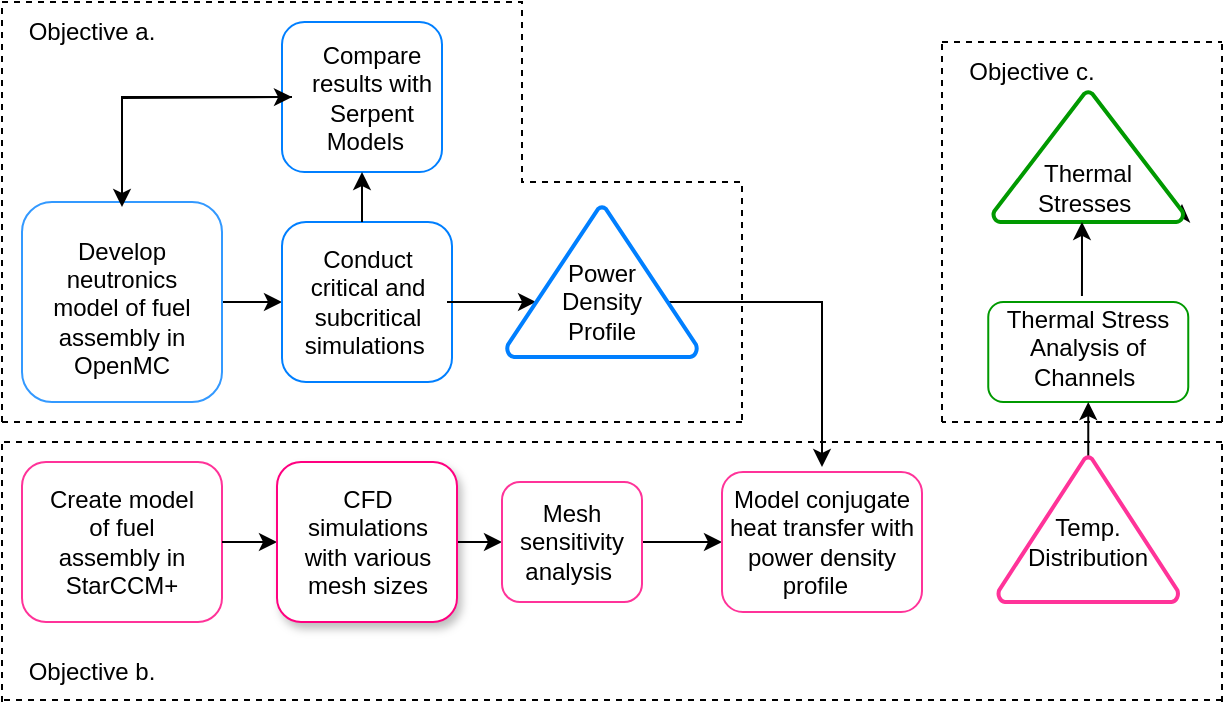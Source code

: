 <mxfile version="22.1.0" type="github" pages="2">
  <diagram id="C5RBs43oDa-KdzZeNtuy" name="Page-1">
    <mxGraphModel dx="1224" dy="667" grid="1" gridSize="10" guides="1" tooltips="1" connect="1" arrows="1" fold="1" page="1" pageScale="1" pageWidth="827" pageHeight="1169" background="#ffffff" math="0" shadow="0">
      <root>
        <mxCell id="WIyWlLk6GJQsqaUBKTNV-0" />
        <mxCell id="WIyWlLk6GJQsqaUBKTNV-1" parent="WIyWlLk6GJQsqaUBKTNV-0" />
        <mxCell id="Z9Y1hI53fmn24tdf_6Bv-107" value="" style="rounded=1;whiteSpace=wrap;html=1;strokeColor=#009900;" parent="WIyWlLk6GJQsqaUBKTNV-1" vertex="1">
          <mxGeometry x="563.13" y="210" width="100" height="50" as="geometry" />
        </mxCell>
        <mxCell id="Z9Y1hI53fmn24tdf_6Bv-59" style="edgeStyle=orthogonalEdgeStyle;rounded=0;orthogonalLoop=1;jettySize=auto;html=1;exitX=1;exitY=0.5;exitDx=0;exitDy=0;entryX=0;entryY=0.5;entryDx=0;entryDy=0;" parent="WIyWlLk6GJQsqaUBKTNV-1" source="Z9Y1hI53fmn24tdf_6Bv-1" target="Z9Y1hI53fmn24tdf_6Bv-28" edge="1">
          <mxGeometry relative="1" as="geometry" />
        </mxCell>
        <mxCell id="Z9Y1hI53fmn24tdf_6Bv-1" value="" style="rounded=1;whiteSpace=wrap;html=1;strokeColor=#3399FF;" parent="WIyWlLk6GJQsqaUBKTNV-1" vertex="1">
          <mxGeometry x="80" y="160" width="100" height="100" as="geometry" />
        </mxCell>
        <mxCell id="Z9Y1hI53fmn24tdf_6Bv-5" value="Develop neutronics model of fuel assembly in OpenMC" style="text;html=1;strokeColor=none;fillColor=none;align=center;verticalAlign=middle;whiteSpace=wrap;rounded=0;" parent="WIyWlLk6GJQsqaUBKTNV-1" vertex="1">
          <mxGeometry x="90" y="162.5" width="80" height="100" as="geometry" />
        </mxCell>
        <mxCell id="Z9Y1hI53fmn24tdf_6Bv-11" value="" style="rounded=1;whiteSpace=wrap;html=1;strokeColor=#FF3399;" parent="WIyWlLk6GJQsqaUBKTNV-1" vertex="1">
          <mxGeometry x="80" y="290" width="100" height="80" as="geometry" />
        </mxCell>
        <mxCell id="Z9Y1hI53fmn24tdf_6Bv-77" style="edgeStyle=orthogonalEdgeStyle;rounded=0;orthogonalLoop=1;jettySize=auto;html=1;exitX=1;exitY=0.5;exitDx=0;exitDy=0;entryX=0;entryY=0.5;entryDx=0;entryDy=0;" parent="WIyWlLk6GJQsqaUBKTNV-1" source="Z9Y1hI53fmn24tdf_6Bv-11" target="Z9Y1hI53fmn24tdf_6Bv-17" edge="1">
          <mxGeometry relative="1" as="geometry" />
        </mxCell>
        <mxCell id="Z9Y1hI53fmn24tdf_6Bv-12" value="Create model of fuel assembly in StarCCM+" style="text;html=1;strokeColor=none;fillColor=none;align=center;verticalAlign=middle;whiteSpace=wrap;rounded=0;" parent="WIyWlLk6GJQsqaUBKTNV-1" vertex="1">
          <mxGeometry x="90" y="290" width="80" height="80" as="geometry" />
        </mxCell>
        <mxCell id="Z9Y1hI53fmn24tdf_6Bv-78" style="edgeStyle=orthogonalEdgeStyle;rounded=0;orthogonalLoop=1;jettySize=auto;html=1;exitX=1;exitY=0.5;exitDx=0;exitDy=0;entryX=0;entryY=0.5;entryDx=0;entryDy=0;" parent="WIyWlLk6GJQsqaUBKTNV-1" source="Z9Y1hI53fmn24tdf_6Bv-17" target="Z9Y1hI53fmn24tdf_6Bv-20" edge="1">
          <mxGeometry relative="1" as="geometry" />
        </mxCell>
        <mxCell id="Z9Y1hI53fmn24tdf_6Bv-17" value="" style="rounded=1;whiteSpace=wrap;html=1;strokeColor=#FF0080;shadow=1;" parent="WIyWlLk6GJQsqaUBKTNV-1" vertex="1">
          <mxGeometry x="207.5" y="290" width="90" height="80" as="geometry" />
        </mxCell>
        <mxCell id="Z9Y1hI53fmn24tdf_6Bv-18" value="CFD simulations with various mesh sizes" style="text;html=1;strokeColor=none;fillColor=none;align=center;verticalAlign=middle;whiteSpace=wrap;rounded=0;" parent="WIyWlLk6GJQsqaUBKTNV-1" vertex="1">
          <mxGeometry x="212.5" y="290" width="80" height="80" as="geometry" />
        </mxCell>
        <mxCell id="Z9Y1hI53fmn24tdf_6Bv-70" style="edgeStyle=orthogonalEdgeStyle;rounded=0;orthogonalLoop=1;jettySize=auto;html=1;exitX=1;exitY=0.5;exitDx=0;exitDy=0;entryX=0;entryY=0.5;entryDx=0;entryDy=0;" parent="WIyWlLk6GJQsqaUBKTNV-1" source="Z9Y1hI53fmn24tdf_6Bv-20" target="Z9Y1hI53fmn24tdf_6Bv-67" edge="1">
          <mxGeometry relative="1" as="geometry">
            <mxPoint x="410" y="330.0" as="targetPoint" />
          </mxGeometry>
        </mxCell>
        <mxCell id="Z9Y1hI53fmn24tdf_6Bv-20" value="" style="rounded=1;whiteSpace=wrap;html=1;strokeColor=#FF3399;" parent="WIyWlLk6GJQsqaUBKTNV-1" vertex="1">
          <mxGeometry x="320" y="300" width="70" height="60" as="geometry" />
        </mxCell>
        <mxCell id="Z9Y1hI53fmn24tdf_6Bv-21" value="Mesh sensitivity analysis&amp;nbsp;" style="text;html=1;strokeColor=none;fillColor=none;align=center;verticalAlign=middle;whiteSpace=wrap;rounded=0;" parent="WIyWlLk6GJQsqaUBKTNV-1" vertex="1">
          <mxGeometry x="325" y="315" width="60" height="30" as="geometry" />
        </mxCell>
        <mxCell id="Z9Y1hI53fmn24tdf_6Bv-28" value="" style="rounded=1;whiteSpace=wrap;html=1;strokeColor=#007FFF;" parent="WIyWlLk6GJQsqaUBKTNV-1" vertex="1">
          <mxGeometry x="210" y="170" width="85" height="80" as="geometry" />
        </mxCell>
        <mxCell id="Z9Y1hI53fmn24tdf_6Bv-55" style="edgeStyle=orthogonalEdgeStyle;rounded=0;orthogonalLoop=1;jettySize=auto;html=1;exitX=1;exitY=0.5;exitDx=0;exitDy=0;entryX=0.153;entryY=0.633;entryDx=0;entryDy=0;entryPerimeter=0;" parent="WIyWlLk6GJQsqaUBKTNV-1" source="Z9Y1hI53fmn24tdf_6Bv-29" target="Z9Y1hI53fmn24tdf_6Bv-91" edge="1">
          <mxGeometry relative="1" as="geometry">
            <mxPoint x="325" y="210" as="targetPoint" />
          </mxGeometry>
        </mxCell>
        <mxCell id="Z9Y1hI53fmn24tdf_6Bv-29" value="Conduct critical and subcritical simulations&amp;nbsp;" style="text;html=1;strokeColor=none;fillColor=none;align=center;verticalAlign=middle;whiteSpace=wrap;rounded=0;" parent="WIyWlLk6GJQsqaUBKTNV-1" vertex="1">
          <mxGeometry x="212.5" y="160" width="80" height="100" as="geometry" />
        </mxCell>
        <mxCell id="Z9Y1hI53fmn24tdf_6Bv-31" value="" style="rounded=1;whiteSpace=wrap;html=1;strokeColor=#007FFF;" parent="WIyWlLk6GJQsqaUBKTNV-1" vertex="1">
          <mxGeometry x="210" y="70" width="80" height="75" as="geometry" />
        </mxCell>
        <mxCell id="Z9Y1hI53fmn24tdf_6Bv-39" style="edgeStyle=orthogonalEdgeStyle;rounded=0;orthogonalLoop=1;jettySize=auto;html=1;exitX=0;exitY=0.5;exitDx=0;exitDy=0;entryX=0.5;entryY=0;entryDx=0;entryDy=0;endArrow=classic;endFill=1;" parent="WIyWlLk6GJQsqaUBKTNV-1" source="Z9Y1hI53fmn24tdf_6Bv-32" target="Z9Y1hI53fmn24tdf_6Bv-5" edge="1">
          <mxGeometry relative="1" as="geometry" />
        </mxCell>
        <mxCell id="Z9Y1hI53fmn24tdf_6Bv-32" value="Compare results with Serpent Models &amp;nbsp;" style="text;html=1;strokeColor=none;fillColor=none;align=center;verticalAlign=middle;whiteSpace=wrap;rounded=0;" parent="WIyWlLk6GJQsqaUBKTNV-1" vertex="1">
          <mxGeometry x="215" y="95" width="80" height="25" as="geometry" />
        </mxCell>
        <mxCell id="Z9Y1hI53fmn24tdf_6Bv-42" value="" style="endArrow=classic;html=1;rounded=0;entryX=0;entryY=0.5;entryDx=0;entryDy=0;" parent="WIyWlLk6GJQsqaUBKTNV-1" target="Z9Y1hI53fmn24tdf_6Bv-32" edge="1">
          <mxGeometry width="50" height="50" relative="1" as="geometry">
            <mxPoint x="130" y="108" as="sourcePoint" />
            <mxPoint x="710" y="350" as="targetPoint" />
          </mxGeometry>
        </mxCell>
        <mxCell id="Z9Y1hI53fmn24tdf_6Bv-69" style="edgeStyle=orthogonalEdgeStyle;rounded=0;orthogonalLoop=1;jettySize=auto;html=1;exitX=0.847;exitY=0.633;exitDx=0;exitDy=0;entryX=0.5;entryY=0;entryDx=0;entryDy=0;exitPerimeter=0;" parent="WIyWlLk6GJQsqaUBKTNV-1" source="Z9Y1hI53fmn24tdf_6Bv-91" target="Z9Y1hI53fmn24tdf_6Bv-67" edge="1">
          <mxGeometry relative="1" as="geometry">
            <mxPoint x="490" y="209.833" as="targetPoint" />
            <mxPoint x="415" y="210" as="sourcePoint" />
          </mxGeometry>
        </mxCell>
        <mxCell id="Z9Y1hI53fmn24tdf_6Bv-63" value="" style="endArrow=classic;html=1;rounded=0;entryX=0.5;entryY=1;entryDx=0;entryDy=0;" parent="WIyWlLk6GJQsqaUBKTNV-1" target="Z9Y1hI53fmn24tdf_6Bv-31" edge="1">
          <mxGeometry width="50" height="50" relative="1" as="geometry">
            <mxPoint x="250" y="170" as="sourcePoint" />
            <mxPoint x="310" y="280" as="targetPoint" />
          </mxGeometry>
        </mxCell>
        <mxCell id="Z9Y1hI53fmn24tdf_6Bv-66" value="" style="rounded=1;whiteSpace=wrap;html=1;strokeColor=#FF3399;" parent="WIyWlLk6GJQsqaUBKTNV-1" vertex="1">
          <mxGeometry x="430" y="295" width="100" height="70" as="geometry" />
        </mxCell>
        <mxCell id="Z9Y1hI53fmn24tdf_6Bv-67" value="Model conjugate heat transfer with power density profile &amp;nbsp;" style="text;html=1;strokeColor=none;fillColor=none;align=center;verticalAlign=middle;whiteSpace=wrap;rounded=0;" parent="WIyWlLk6GJQsqaUBKTNV-1" vertex="1">
          <mxGeometry x="430" y="292.5" width="100" height="75" as="geometry" />
        </mxCell>
        <mxCell id="Z9Y1hI53fmn24tdf_6Bv-87" value="Thermal Stress Analysis of Channels&amp;nbsp;" style="text;html=1;strokeColor=none;fillColor=none;align=center;verticalAlign=middle;whiteSpace=wrap;rounded=0;" parent="WIyWlLk6GJQsqaUBKTNV-1" vertex="1">
          <mxGeometry x="568.13" y="212.5" width="90" height="40" as="geometry" />
        </mxCell>
        <mxCell id="Z9Y1hI53fmn24tdf_6Bv-91" value="" style="strokeWidth=2;html=1;shape=mxgraph.flowchart.extract_or_measurement;whiteSpace=wrap;strokeColor=#007FFF;" parent="WIyWlLk6GJQsqaUBKTNV-1" vertex="1">
          <mxGeometry x="322.5" y="162.5" width="95" height="75" as="geometry" />
        </mxCell>
        <mxCell id="Lfk1EKDxyvYJnuFkAklo-29" style="edgeStyle=orthogonalEdgeStyle;rounded=0;orthogonalLoop=1;jettySize=auto;html=1;exitX=0.5;exitY=0;exitDx=0;exitDy=0;exitPerimeter=0;entryX=0.5;entryY=1;entryDx=0;entryDy=0;" edge="1" parent="WIyWlLk6GJQsqaUBKTNV-1" source="Z9Y1hI53fmn24tdf_6Bv-92" target="Z9Y1hI53fmn24tdf_6Bv-107">
          <mxGeometry relative="1" as="geometry" />
        </mxCell>
        <mxCell id="Z9Y1hI53fmn24tdf_6Bv-92" value="" style="strokeWidth=2;html=1;shape=mxgraph.flowchart.extract_or_measurement;whiteSpace=wrap;strokeColor=#FF3399;" parent="WIyWlLk6GJQsqaUBKTNV-1" vertex="1">
          <mxGeometry x="568.13" y="287.5" width="90" height="72.5" as="geometry" />
        </mxCell>
        <mxCell id="Z9Y1hI53fmn24tdf_6Bv-53" value="Power Density Profile" style="text;html=1;strokeColor=none;fillColor=none;align=center;verticalAlign=middle;whiteSpace=wrap;rounded=0;" parent="WIyWlLk6GJQsqaUBKTNV-1" vertex="1">
          <mxGeometry x="340" y="195" width="60" height="30" as="geometry" />
        </mxCell>
        <mxCell id="Z9Y1hI53fmn24tdf_6Bv-73" value="Temp. Distribution" style="text;html=1;strokeColor=none;fillColor=none;align=center;verticalAlign=middle;whiteSpace=wrap;rounded=0;" parent="WIyWlLk6GJQsqaUBKTNV-1" vertex="1">
          <mxGeometry x="590.01" y="297.5" width="46.25" height="65" as="geometry" />
        </mxCell>
        <mxCell id="Lfk1EKDxyvYJnuFkAklo-28" style="edgeStyle=orthogonalEdgeStyle;rounded=0;orthogonalLoop=1;jettySize=auto;html=1;exitX=0.99;exitY=0.97;exitDx=0;exitDy=0;exitPerimeter=0;" edge="1" parent="WIyWlLk6GJQsqaUBKTNV-1" source="Z9Y1hI53fmn24tdf_6Bv-109">
          <mxGeometry relative="1" as="geometry">
            <mxPoint x="660" y="161" as="targetPoint" />
          </mxGeometry>
        </mxCell>
        <mxCell id="Z9Y1hI53fmn24tdf_6Bv-109" value="" style="strokeWidth=2;html=1;shape=mxgraph.flowchart.extract_or_measurement;whiteSpace=wrap;strokeColor=#009900;" parent="WIyWlLk6GJQsqaUBKTNV-1" vertex="1">
          <mxGeometry x="565.63" y="105" width="95" height="65" as="geometry" />
        </mxCell>
        <mxCell id="Z9Y1hI53fmn24tdf_6Bv-111" value="Thermal Stresses&amp;nbsp;" style="text;html=1;strokeColor=none;fillColor=none;align=center;verticalAlign=middle;whiteSpace=wrap;rounded=0;" parent="WIyWlLk6GJQsqaUBKTNV-1" vertex="1">
          <mxGeometry x="590.01" y="120" width="46.25" height="65" as="geometry" />
        </mxCell>
        <mxCell id="Lfk1EKDxyvYJnuFkAklo-9" value="" style="endArrow=none;dashed=1;html=1;rounded=0;" edge="1" parent="WIyWlLk6GJQsqaUBKTNV-1">
          <mxGeometry width="50" height="50" relative="1" as="geometry">
            <mxPoint x="70" y="60" as="sourcePoint" />
            <mxPoint x="440" y="270" as="targetPoint" />
            <Array as="points">
              <mxPoint x="330" y="60" />
              <mxPoint x="330" y="150" />
              <mxPoint x="410" y="150" />
              <mxPoint x="440" y="150" />
            </Array>
          </mxGeometry>
        </mxCell>
        <mxCell id="Lfk1EKDxyvYJnuFkAklo-10" value="" style="endArrow=none;dashed=1;html=1;rounded=0;" edge="1" parent="WIyWlLk6GJQsqaUBKTNV-1">
          <mxGeometry width="50" height="50" relative="1" as="geometry">
            <mxPoint x="70" y="270" as="sourcePoint" />
            <mxPoint x="70" y="60" as="targetPoint" />
          </mxGeometry>
        </mxCell>
        <mxCell id="Lfk1EKDxyvYJnuFkAklo-11" value="" style="endArrow=none;dashed=1;html=1;rounded=0;" edge="1" parent="WIyWlLk6GJQsqaUBKTNV-1">
          <mxGeometry width="50" height="50" relative="1" as="geometry">
            <mxPoint x="70" y="270" as="sourcePoint" />
            <mxPoint x="410" y="270" as="targetPoint" />
          </mxGeometry>
        </mxCell>
        <mxCell id="Lfk1EKDxyvYJnuFkAklo-13" value="" style="endArrow=none;dashed=1;html=1;rounded=0;" edge="1" parent="WIyWlLk6GJQsqaUBKTNV-1">
          <mxGeometry width="50" height="50" relative="1" as="geometry">
            <mxPoint x="440" y="270" as="sourcePoint" />
            <mxPoint x="410" y="270" as="targetPoint" />
          </mxGeometry>
        </mxCell>
        <mxCell id="Lfk1EKDxyvYJnuFkAklo-14" value="" style="endArrow=none;dashed=1;html=1;rounded=0;" edge="1" parent="WIyWlLk6GJQsqaUBKTNV-1">
          <mxGeometry width="50" height="50" relative="1" as="geometry">
            <mxPoint x="680" y="280" as="sourcePoint" />
            <mxPoint x="70" y="280" as="targetPoint" />
          </mxGeometry>
        </mxCell>
        <mxCell id="Lfk1EKDxyvYJnuFkAklo-17" value="" style="endArrow=none;dashed=1;html=1;rounded=0;exitX=0;exitY=1;exitDx=0;exitDy=0;" edge="1" parent="WIyWlLk6GJQsqaUBKTNV-1" source="Lfk1EKDxyvYJnuFkAklo-34">
          <mxGeometry width="50" height="50" relative="1" as="geometry">
            <mxPoint x="70" y="380" as="sourcePoint" />
            <mxPoint x="70" y="280" as="targetPoint" />
          </mxGeometry>
        </mxCell>
        <mxCell id="Lfk1EKDxyvYJnuFkAklo-18" value="" style="endArrow=none;dashed=1;html=1;rounded=0;" edge="1" parent="WIyWlLk6GJQsqaUBKTNV-1">
          <mxGeometry width="50" height="50" relative="1" as="geometry">
            <mxPoint x="680" y="409" as="sourcePoint" />
            <mxPoint x="70" y="409" as="targetPoint" />
          </mxGeometry>
        </mxCell>
        <mxCell id="Lfk1EKDxyvYJnuFkAklo-19" value="" style="endArrow=none;dashed=1;html=1;rounded=0;" edge="1" parent="WIyWlLk6GJQsqaUBKTNV-1">
          <mxGeometry width="50" height="50" relative="1" as="geometry">
            <mxPoint x="680" y="410" as="sourcePoint" />
            <mxPoint x="680" y="280" as="targetPoint" />
          </mxGeometry>
        </mxCell>
        <mxCell id="Lfk1EKDxyvYJnuFkAklo-20" value="" style="endArrow=none;dashed=1;html=1;rounded=0;" edge="1" parent="WIyWlLk6GJQsqaUBKTNV-1">
          <mxGeometry width="50" height="50" relative="1" as="geometry">
            <mxPoint x="540" y="80" as="sourcePoint" />
            <mxPoint x="680" y="80" as="targetPoint" />
          </mxGeometry>
        </mxCell>
        <mxCell id="Lfk1EKDxyvYJnuFkAklo-21" value="" style="endArrow=none;dashed=1;html=1;rounded=0;" edge="1" parent="WIyWlLk6GJQsqaUBKTNV-1">
          <mxGeometry width="50" height="50" relative="1" as="geometry">
            <mxPoint x="540" y="270" as="sourcePoint" />
            <mxPoint x="540" y="80" as="targetPoint" />
          </mxGeometry>
        </mxCell>
        <mxCell id="Lfk1EKDxyvYJnuFkAklo-26" value="" style="endArrow=none;dashed=1;html=1;rounded=0;" edge="1" parent="WIyWlLk6GJQsqaUBKTNV-1">
          <mxGeometry width="50" height="50" relative="1" as="geometry">
            <mxPoint x="680" y="270" as="sourcePoint" />
            <mxPoint x="540" y="270" as="targetPoint" />
          </mxGeometry>
        </mxCell>
        <mxCell id="Lfk1EKDxyvYJnuFkAklo-27" value="" style="endArrow=none;dashed=1;html=1;rounded=0;" edge="1" parent="WIyWlLk6GJQsqaUBKTNV-1">
          <mxGeometry width="50" height="50" relative="1" as="geometry">
            <mxPoint x="680" y="270" as="sourcePoint" />
            <mxPoint x="680" y="80" as="targetPoint" />
          </mxGeometry>
        </mxCell>
        <mxCell id="Lfk1EKDxyvYJnuFkAklo-31" value="" style="endArrow=classic;html=1;rounded=0;entryX=0.432;entryY=0.769;entryDx=0;entryDy=0;entryPerimeter=0;exitX=0.465;exitY=-0.137;exitDx=0;exitDy=0;exitPerimeter=0;" edge="1" parent="WIyWlLk6GJQsqaUBKTNV-1" source="Z9Y1hI53fmn24tdf_6Bv-87" target="Z9Y1hI53fmn24tdf_6Bv-111">
          <mxGeometry width="50" height="50" relative="1" as="geometry">
            <mxPoint x="390" y="330" as="sourcePoint" />
            <mxPoint x="440" y="280" as="targetPoint" />
            <Array as="points">
              <mxPoint x="610" y="190" />
            </Array>
          </mxGeometry>
        </mxCell>
        <mxCell id="Lfk1EKDxyvYJnuFkAklo-32" value="Objective a." style="text;html=1;strokeColor=none;fillColor=none;align=center;verticalAlign=middle;whiteSpace=wrap;rounded=0;" vertex="1" parent="WIyWlLk6GJQsqaUBKTNV-1">
          <mxGeometry x="70" y="60" width="90" height="30" as="geometry" />
        </mxCell>
        <mxCell id="Lfk1EKDxyvYJnuFkAklo-34" value="Objective b." style="text;html=1;strokeColor=none;fillColor=none;align=center;verticalAlign=middle;whiteSpace=wrap;rounded=0;" vertex="1" parent="WIyWlLk6GJQsqaUBKTNV-1">
          <mxGeometry x="70" y="380" width="90" height="30" as="geometry" />
        </mxCell>
        <mxCell id="Lfk1EKDxyvYJnuFkAklo-35" value="Objective c." style="text;html=1;strokeColor=none;fillColor=none;align=center;verticalAlign=middle;whiteSpace=wrap;rounded=0;" vertex="1" parent="WIyWlLk6GJQsqaUBKTNV-1">
          <mxGeometry x="540" y="80" width="90" height="30" as="geometry" />
        </mxCell>
      </root>
    </mxGraphModel>
  </diagram>
  <diagram id="NOyrkEfU4PUSc7_5bA3p" name="Page-2">
    <mxGraphModel dx="562" dy="381" grid="1" gridSize="10" guides="1" tooltips="1" connect="1" arrows="1" fold="1" page="1" pageScale="1" pageWidth="827" pageHeight="1169" math="0" shadow="0">
      <root>
        <mxCell id="0" />
        <mxCell id="1" parent="0" />
        <mxCell id="YzwpMrttZaMNBKbbcJQu-1" value="" style="rounded=1;whiteSpace=wrap;html=1;strokeColor=#009900;" vertex="1" parent="1">
          <mxGeometry x="536.25" y="145" width="100" height="55" as="geometry" />
        </mxCell>
        <mxCell id="YzwpMrttZaMNBKbbcJQu-2" style="edgeStyle=orthogonalEdgeStyle;rounded=0;orthogonalLoop=1;jettySize=auto;html=1;exitX=1;exitY=0.5;exitDx=0;exitDy=0;entryX=0;entryY=0.5;entryDx=0;entryDy=0;" edge="1" parent="1" source="YzwpMrttZaMNBKbbcJQu-3" target="YzwpMrttZaMNBKbbcJQu-14">
          <mxGeometry relative="1" as="geometry" />
        </mxCell>
        <mxCell id="YzwpMrttZaMNBKbbcJQu-3" value="" style="rounded=1;whiteSpace=wrap;html=1;strokeColor=#009900;" vertex="1" parent="1">
          <mxGeometry x="80" y="160" width="100" height="100" as="geometry" />
        </mxCell>
        <mxCell id="YzwpMrttZaMNBKbbcJQu-4" value="Develop neutronics model of fuel assembly in OpenMC" style="text;html=1;strokeColor=none;fillColor=none;align=center;verticalAlign=middle;whiteSpace=wrap;rounded=0;" vertex="1" parent="1">
          <mxGeometry x="90" y="160" width="80" height="100" as="geometry" />
        </mxCell>
        <mxCell id="YzwpMrttZaMNBKbbcJQu-5" value="" style="rounded=1;whiteSpace=wrap;html=1;strokeColor=#009900;" vertex="1" parent="1">
          <mxGeometry x="80" y="290" width="100" height="80" as="geometry" />
        </mxCell>
        <mxCell id="YzwpMrttZaMNBKbbcJQu-6" style="edgeStyle=orthogonalEdgeStyle;rounded=0;orthogonalLoop=1;jettySize=auto;html=1;exitX=1;exitY=0.5;exitDx=0;exitDy=0;entryX=0;entryY=0.5;entryDx=0;entryDy=0;" edge="1" parent="1" source="YzwpMrttZaMNBKbbcJQu-5" target="YzwpMrttZaMNBKbbcJQu-9">
          <mxGeometry relative="1" as="geometry" />
        </mxCell>
        <mxCell id="YzwpMrttZaMNBKbbcJQu-7" value="Create model of fuel assembly in StarCCM+" style="text;html=1;strokeColor=none;fillColor=none;align=center;verticalAlign=middle;whiteSpace=wrap;rounded=0;" vertex="1" parent="1">
          <mxGeometry x="90" y="290" width="80" height="80" as="geometry" />
        </mxCell>
        <mxCell id="YzwpMrttZaMNBKbbcJQu-8" style="edgeStyle=orthogonalEdgeStyle;rounded=0;orthogonalLoop=1;jettySize=auto;html=1;exitX=1;exitY=0.5;exitDx=0;exitDy=0;entryX=0;entryY=0.5;entryDx=0;entryDy=0;" edge="1" parent="1" source="YzwpMrttZaMNBKbbcJQu-9" target="YzwpMrttZaMNBKbbcJQu-12">
          <mxGeometry relative="1" as="geometry" />
        </mxCell>
        <mxCell id="YzwpMrttZaMNBKbbcJQu-9" value="" style="rounded=1;whiteSpace=wrap;html=1;strokeColor=#009900;" vertex="1" parent="1">
          <mxGeometry x="207.5" y="290" width="90" height="80" as="geometry" />
        </mxCell>
        <mxCell id="YzwpMrttZaMNBKbbcJQu-10" value="CFD simulations with various mesh sizes" style="text;html=1;strokeColor=none;fillColor=none;align=center;verticalAlign=middle;whiteSpace=wrap;rounded=0;" vertex="1" parent="1">
          <mxGeometry x="212.5" y="290" width="80" height="80" as="geometry" />
        </mxCell>
        <mxCell id="YzwpMrttZaMNBKbbcJQu-11" style="edgeStyle=orthogonalEdgeStyle;rounded=0;orthogonalLoop=1;jettySize=auto;html=1;exitX=1;exitY=0.5;exitDx=0;exitDy=0;entryX=0;entryY=0.5;entryDx=0;entryDy=0;" edge="1" parent="1" source="YzwpMrttZaMNBKbbcJQu-12" target="YzwpMrttZaMNBKbbcJQu-24">
          <mxGeometry relative="1" as="geometry">
            <mxPoint x="410" y="330.0" as="targetPoint" />
          </mxGeometry>
        </mxCell>
        <mxCell id="YzwpMrttZaMNBKbbcJQu-12" value="" style="rounded=1;whiteSpace=wrap;html=1;strokeColor=#009900;" vertex="1" parent="1">
          <mxGeometry x="320" y="300" width="70" height="60" as="geometry" />
        </mxCell>
        <mxCell id="YzwpMrttZaMNBKbbcJQu-13" value="Mesh sensitivity analysis&amp;nbsp;" style="text;html=1;strokeColor=none;fillColor=none;align=center;verticalAlign=middle;whiteSpace=wrap;rounded=0;" vertex="1" parent="1">
          <mxGeometry x="325" y="315" width="60" height="30" as="geometry" />
        </mxCell>
        <mxCell id="YzwpMrttZaMNBKbbcJQu-14" value="" style="rounded=1;whiteSpace=wrap;html=1;strokeColor=#009900;" vertex="1" parent="1">
          <mxGeometry x="210" y="170" width="85" height="80" as="geometry" />
        </mxCell>
        <mxCell id="YzwpMrttZaMNBKbbcJQu-15" style="edgeStyle=orthogonalEdgeStyle;rounded=0;orthogonalLoop=1;jettySize=auto;html=1;exitX=1;exitY=0.5;exitDx=0;exitDy=0;entryX=0.153;entryY=0.633;entryDx=0;entryDy=0;entryPerimeter=0;" edge="1" parent="1" source="YzwpMrttZaMNBKbbcJQu-16" target="YzwpMrttZaMNBKbbcJQu-26">
          <mxGeometry relative="1" as="geometry">
            <mxPoint x="325" y="210" as="targetPoint" />
          </mxGeometry>
        </mxCell>
        <mxCell id="YzwpMrttZaMNBKbbcJQu-16" value="Conduct critical and subcritical simulations&amp;nbsp;" style="text;html=1;strokeColor=none;fillColor=none;align=center;verticalAlign=middle;whiteSpace=wrap;rounded=0;" vertex="1" parent="1">
          <mxGeometry x="212.5" y="160" width="80" height="100" as="geometry" />
        </mxCell>
        <mxCell id="YzwpMrttZaMNBKbbcJQu-17" value="" style="rounded=1;whiteSpace=wrap;html=1;strokeColor=#009900;" vertex="1" parent="1">
          <mxGeometry x="210" y="70" width="80" height="75" as="geometry" />
        </mxCell>
        <mxCell id="YzwpMrttZaMNBKbbcJQu-18" style="edgeStyle=orthogonalEdgeStyle;rounded=0;orthogonalLoop=1;jettySize=auto;html=1;exitX=0;exitY=0.5;exitDx=0;exitDy=0;entryX=0.5;entryY=0;entryDx=0;entryDy=0;endArrow=classic;endFill=1;" edge="1" parent="1" source="YzwpMrttZaMNBKbbcJQu-19" target="YzwpMrttZaMNBKbbcJQu-4">
          <mxGeometry relative="1" as="geometry" />
        </mxCell>
        <mxCell id="YzwpMrttZaMNBKbbcJQu-19" value="Compare results with Serpent Models &amp;nbsp;" style="text;html=1;strokeColor=none;fillColor=none;align=center;verticalAlign=middle;whiteSpace=wrap;rounded=0;" vertex="1" parent="1">
          <mxGeometry x="210" y="95" width="80" height="25" as="geometry" />
        </mxCell>
        <mxCell id="YzwpMrttZaMNBKbbcJQu-20" value="" style="endArrow=classic;html=1;rounded=0;entryX=0;entryY=0.5;entryDx=0;entryDy=0;" edge="1" parent="1" target="YzwpMrttZaMNBKbbcJQu-19">
          <mxGeometry width="50" height="50" relative="1" as="geometry">
            <mxPoint x="130" y="108" as="sourcePoint" />
            <mxPoint x="710" y="350" as="targetPoint" />
          </mxGeometry>
        </mxCell>
        <mxCell id="YzwpMrttZaMNBKbbcJQu-21" style="edgeStyle=orthogonalEdgeStyle;rounded=0;orthogonalLoop=1;jettySize=auto;html=1;exitX=0.847;exitY=0.633;exitDx=0;exitDy=0;entryX=0.5;entryY=0;entryDx=0;entryDy=0;exitPerimeter=0;" edge="1" parent="1" source="YzwpMrttZaMNBKbbcJQu-26" target="YzwpMrttZaMNBKbbcJQu-24">
          <mxGeometry relative="1" as="geometry">
            <mxPoint x="490" y="209.833" as="targetPoint" />
            <mxPoint x="415" y="210" as="sourcePoint" />
          </mxGeometry>
        </mxCell>
        <mxCell id="YzwpMrttZaMNBKbbcJQu-22" value="" style="endArrow=classic;html=1;rounded=0;entryX=0.5;entryY=1;entryDx=0;entryDy=0;" edge="1" parent="1" target="YzwpMrttZaMNBKbbcJQu-17">
          <mxGeometry width="50" height="50" relative="1" as="geometry">
            <mxPoint x="250" y="170" as="sourcePoint" />
            <mxPoint x="310" y="280" as="targetPoint" />
          </mxGeometry>
        </mxCell>
        <mxCell id="YzwpMrttZaMNBKbbcJQu-23" value="" style="rounded=1;whiteSpace=wrap;html=1;strokeColor=#009900;" vertex="1" parent="1">
          <mxGeometry x="430" y="240" width="100" height="70" as="geometry" />
        </mxCell>
        <mxCell id="YzwpMrttZaMNBKbbcJQu-24" value="Model conjugate heat transfer with power density profile &amp;nbsp;" style="text;html=1;strokeColor=none;fillColor=none;align=center;verticalAlign=middle;whiteSpace=wrap;rounded=0;" vertex="1" parent="1">
          <mxGeometry x="432.5" y="240" width="100" height="75" as="geometry" />
        </mxCell>
        <mxCell id="YzwpMrttZaMNBKbbcJQu-25" value="Thermal Stress Analysis of Channels&amp;nbsp;" style="text;html=1;strokeColor=none;fillColor=none;align=center;verticalAlign=middle;whiteSpace=wrap;rounded=0;" vertex="1" parent="1">
          <mxGeometry x="546.25" y="152.5" width="90" height="40" as="geometry" />
        </mxCell>
        <mxCell id="YzwpMrttZaMNBKbbcJQu-26" value="" style="strokeWidth=2;html=1;shape=mxgraph.flowchart.extract_or_measurement;whiteSpace=wrap;strokeColor=#007FFF;" vertex="1" parent="1">
          <mxGeometry x="322.5" y="162.5" width="95" height="75" as="geometry" />
        </mxCell>
        <mxCell id="YzwpMrttZaMNBKbbcJQu-27" style="edgeStyle=orthogonalEdgeStyle;rounded=0;orthogonalLoop=1;jettySize=auto;html=1;exitX=0.5;exitY=0;exitDx=0;exitDy=0;exitPerimeter=0;entryX=0.5;entryY=1;entryDx=0;entryDy=0;" edge="1" parent="1" source="YzwpMrttZaMNBKbbcJQu-28" target="YzwpMrttZaMNBKbbcJQu-1">
          <mxGeometry relative="1" as="geometry" />
        </mxCell>
        <mxCell id="YzwpMrttZaMNBKbbcJQu-28" value="" style="strokeWidth=2;html=1;shape=mxgraph.flowchart.extract_or_measurement;whiteSpace=wrap;strokeColor=#007FFF;" vertex="1" parent="1">
          <mxGeometry x="540" y="237.5" width="90" height="72.5" as="geometry" />
        </mxCell>
        <mxCell id="YzwpMrttZaMNBKbbcJQu-29" value="Power Density Profile" style="text;html=1;strokeColor=none;fillColor=none;align=center;verticalAlign=middle;whiteSpace=wrap;rounded=0;" vertex="1" parent="1">
          <mxGeometry x="340" y="195" width="60" height="30" as="geometry" />
        </mxCell>
        <mxCell id="YzwpMrttZaMNBKbbcJQu-30" value="Temp. Distribution" style="text;html=1;strokeColor=none;fillColor=none;align=center;verticalAlign=middle;whiteSpace=wrap;rounded=0;" vertex="1" parent="1">
          <mxGeometry x="564.38" y="250" width="46.25" height="65" as="geometry" />
        </mxCell>
        <mxCell id="YzwpMrttZaMNBKbbcJQu-31" style="edgeStyle=orthogonalEdgeStyle;rounded=0;orthogonalLoop=1;jettySize=auto;html=1;exitX=1;exitY=0.5;exitDx=0;exitDy=0;" edge="1" parent="1" source="YzwpMrttZaMNBKbbcJQu-24">
          <mxGeometry relative="1" as="geometry">
            <mxPoint x="550" y="275" as="targetPoint" />
            <Array as="points">
              <mxPoint x="550" y="275" />
              <mxPoint x="550" y="275" />
            </Array>
          </mxGeometry>
        </mxCell>
        <mxCell id="YzwpMrttZaMNBKbbcJQu-32" style="edgeStyle=orthogonalEdgeStyle;rounded=0;orthogonalLoop=1;jettySize=auto;html=1;exitX=0.5;exitY=0;exitDx=0;exitDy=0;exitPerimeter=0;entryX=0.5;entryY=0;entryDx=0;entryDy=0;" edge="1" parent="1" source="YzwpMrttZaMNBKbbcJQu-33" target="YzwpMrttZaMNBKbbcJQu-34">
          <mxGeometry relative="1" as="geometry" />
        </mxCell>
        <mxCell id="YzwpMrttZaMNBKbbcJQu-33" value="" style="strokeWidth=2;html=1;shape=mxgraph.flowchart.extract_or_measurement;whiteSpace=wrap;strokeColor=#007FFF;" vertex="1" parent="1">
          <mxGeometry x="538.75" y="60" width="95" height="65" as="geometry" />
        </mxCell>
        <mxCell id="YzwpMrttZaMNBKbbcJQu-34" value="Thermal Stresses&amp;nbsp;" style="text;html=1;strokeColor=none;fillColor=none;align=center;verticalAlign=middle;whiteSpace=wrap;rounded=0;" vertex="1" parent="1">
          <mxGeometry x="564.39" y="70" width="46.25" height="65" as="geometry" />
        </mxCell>
        <mxCell id="YzwpMrttZaMNBKbbcJQu-35" style="edgeStyle=orthogonalEdgeStyle;rounded=0;orthogonalLoop=1;jettySize=auto;html=1;exitX=0.5;exitY=0;exitDx=0;exitDy=0;" edge="1" parent="1" source="YzwpMrttZaMNBKbbcJQu-1">
          <mxGeometry relative="1" as="geometry">
            <mxPoint x="586" y="130" as="targetPoint" />
          </mxGeometry>
        </mxCell>
      </root>
    </mxGraphModel>
  </diagram>
</mxfile>
